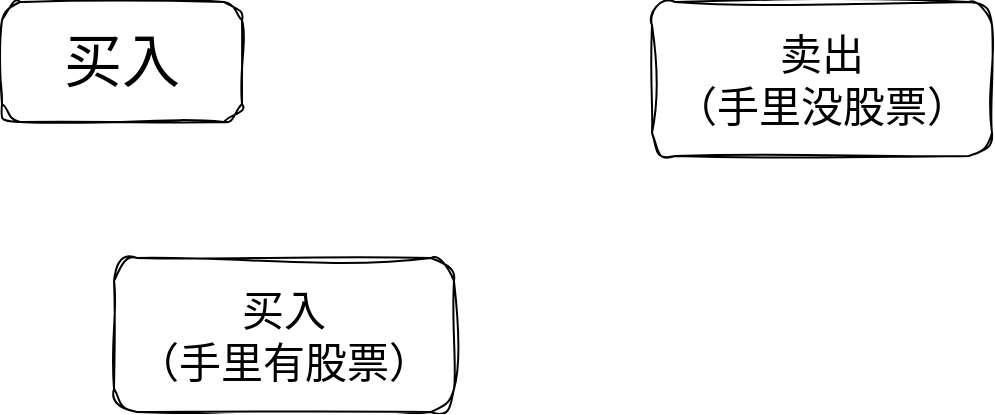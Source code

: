 <mxfile version="22.1.0" type="github">
  <diagram name="第 1 页" id="z217H29hUgiIfgQ3qIF9">
    <mxGraphModel dx="954" dy="610" grid="0" gridSize="10" guides="1" tooltips="1" connect="1" arrows="1" fold="1" page="1" pageScale="1" pageWidth="1169" pageHeight="827" math="0" shadow="0">
      <root>
        <mxCell id="0" />
        <mxCell id="1" parent="0" />
        <mxCell id="VqVTVvsrM9dygkp-Z4wA-1" value="&lt;font style=&quot;font-size: 29px;&quot;&gt;买入&lt;/font&gt;" style="rounded=1;whiteSpace=wrap;html=1;sketch=1;curveFitting=1;jiggle=2;" vertex="1" parent="1">
          <mxGeometry x="200" y="160" width="120" height="60" as="geometry" />
        </mxCell>
        <mxCell id="VqVTVvsrM9dygkp-Z4wA-2" value="&lt;font style=&quot;font-size: 21px;&quot;&gt;卖出&lt;br&gt;（手里没股票）&lt;/font&gt;" style="rounded=1;whiteSpace=wrap;html=1;fillColor=default;sketch=1;curveFitting=1;jiggle=2;" vertex="1" parent="1">
          <mxGeometry x="525" y="160" width="170" height="77" as="geometry" />
        </mxCell>
        <mxCell id="VqVTVvsrM9dygkp-Z4wA-3" value="&lt;font style=&quot;font-size: 21px;&quot;&gt;买入&lt;br&gt;（手里有股票）&lt;/font&gt;" style="rounded=1;whiteSpace=wrap;html=1;fillColor=default;sketch=1;curveFitting=1;jiggle=2;" vertex="1" parent="1">
          <mxGeometry x="256" y="288" width="170" height="77" as="geometry" />
        </mxCell>
      </root>
    </mxGraphModel>
  </diagram>
</mxfile>

